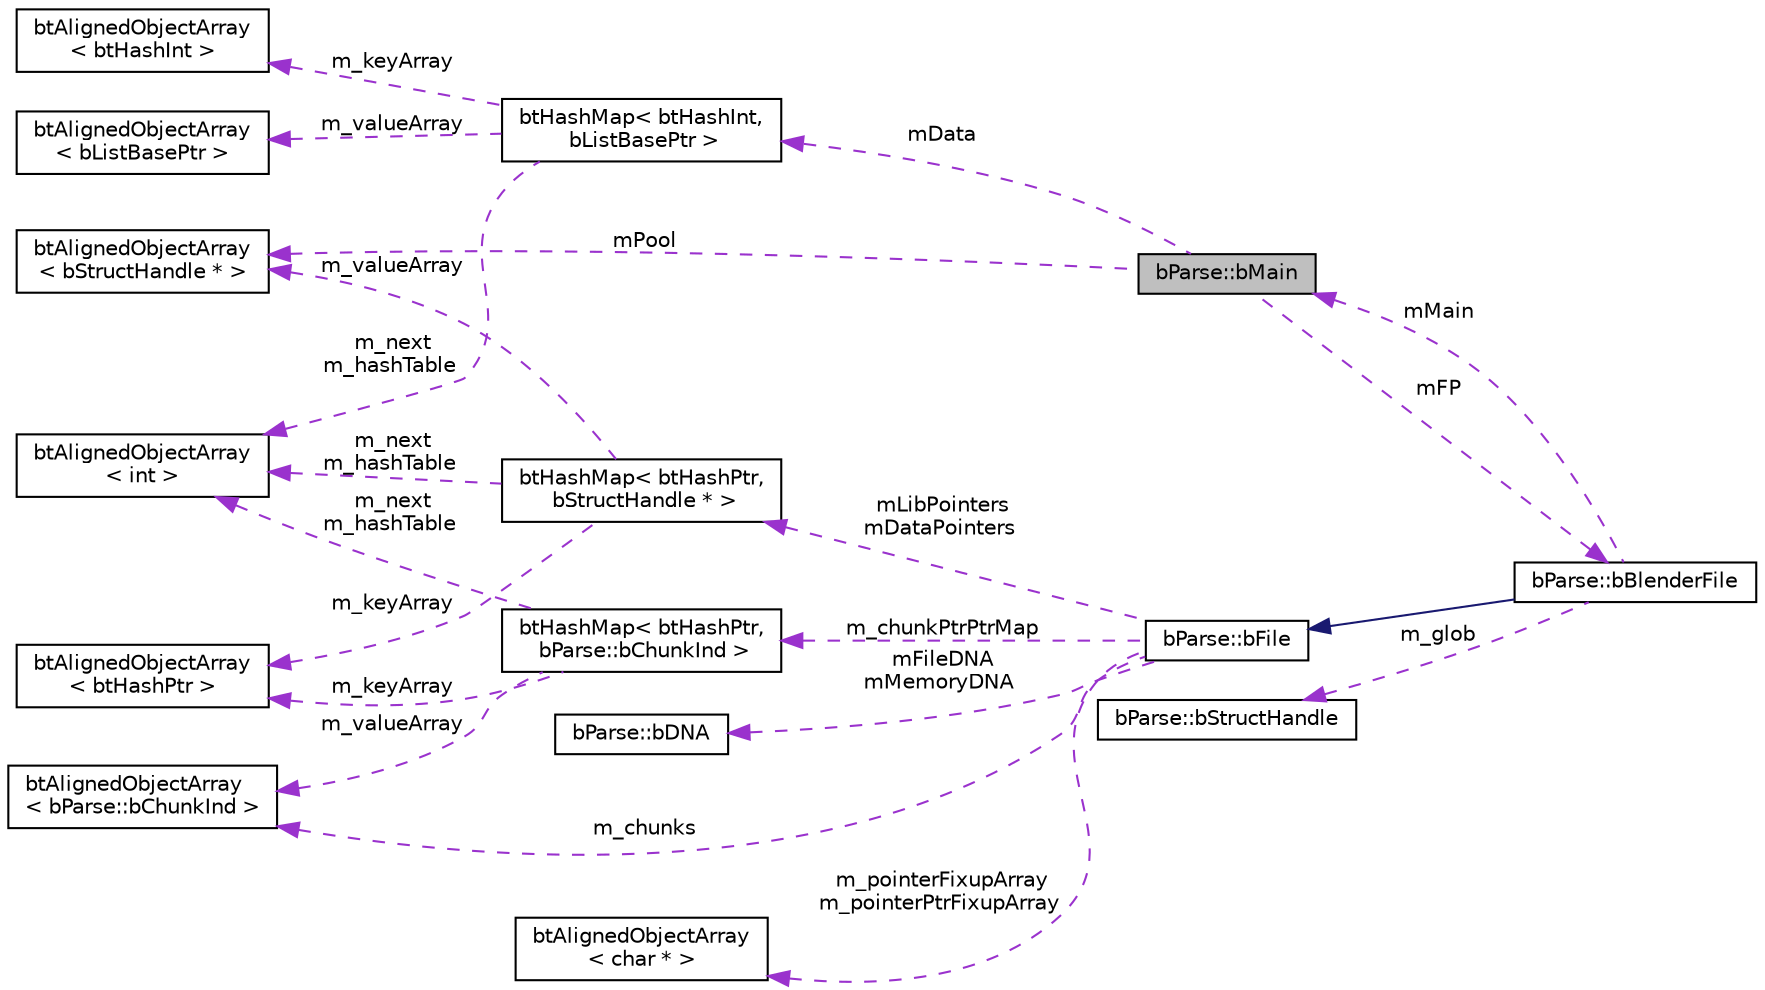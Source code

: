 digraph "bParse::bMain"
{
  edge [fontname="Helvetica",fontsize="10",labelfontname="Helvetica",labelfontsize="10"];
  node [fontname="Helvetica",fontsize="10",shape=record];
  rankdir="LR";
  Node1 [label="bParse::bMain",height=0.2,width=0.4,color="black", fillcolor="grey75", style="filled", fontcolor="black"];
  Node2 -> Node1 [dir="back",color="darkorchid3",fontsize="10",style="dashed",label=" mFP" ,fontname="Helvetica"];
  Node2 [label="bParse::bBlenderFile",height=0.2,width=0.4,color="black", fillcolor="white", style="filled",URL="$classb_parse_1_1b_blender_file.html"];
  Node3 -> Node2 [dir="back",color="midnightblue",fontsize="10",style="solid",fontname="Helvetica"];
  Node3 [label="bParse::bFile",height=0.2,width=0.4,color="black", fillcolor="white", style="filled",URL="$classb_parse_1_1b_file.html"];
  Node4 -> Node3 [dir="back",color="darkorchid3",fontsize="10",style="dashed",label=" mLibPointers\nmDataPointers" ,fontname="Helvetica"];
  Node4 [label="btHashMap\< btHashPtr,\l bStructHandle * \>",height=0.2,width=0.4,color="black", fillcolor="white", style="filled",URL="$classbt_hash_map.html"];
  Node5 -> Node4 [dir="back",color="darkorchid3",fontsize="10",style="dashed",label=" m_keyArray" ,fontname="Helvetica"];
  Node5 [label="btAlignedObjectArray\l\< btHashPtr \>",height=0.2,width=0.4,color="black", fillcolor="white", style="filled",URL="$classbt_aligned_object_array.html"];
  Node6 -> Node4 [dir="back",color="darkorchid3",fontsize="10",style="dashed",label=" m_next\nm_hashTable" ,fontname="Helvetica"];
  Node6 [label="btAlignedObjectArray\l\< int \>",height=0.2,width=0.4,color="black", fillcolor="white", style="filled",URL="$classbt_aligned_object_array.html"];
  Node7 -> Node4 [dir="back",color="darkorchid3",fontsize="10",style="dashed",label=" m_valueArray" ,fontname="Helvetica"];
  Node7 [label="btAlignedObjectArray\l\< bStructHandle * \>",height=0.2,width=0.4,color="black", fillcolor="white", style="filled",URL="$classbt_aligned_object_array.html"];
  Node8 -> Node3 [dir="back",color="darkorchid3",fontsize="10",style="dashed",label=" mFileDNA\nmMemoryDNA" ,fontname="Helvetica"];
  Node8 [label="bParse::bDNA",height=0.2,width=0.4,color="black", fillcolor="white", style="filled",URL="$classb_parse_1_1b_d_n_a.html"];
  Node9 -> Node3 [dir="back",color="darkorchid3",fontsize="10",style="dashed",label=" m_chunks" ,fontname="Helvetica"];
  Node9 [label="btAlignedObjectArray\l\< bParse::bChunkInd \>",height=0.2,width=0.4,color="black", fillcolor="white", style="filled",URL="$classbt_aligned_object_array.html"];
  Node10 -> Node3 [dir="back",color="darkorchid3",fontsize="10",style="dashed",label=" m_pointerFixupArray\nm_pointerPtrFixupArray" ,fontname="Helvetica"];
  Node10 [label="btAlignedObjectArray\l\< char * \>",height=0.2,width=0.4,color="black", fillcolor="white", style="filled",URL="$classbt_aligned_object_array.html"];
  Node11 -> Node3 [dir="back",color="darkorchid3",fontsize="10",style="dashed",label=" m_chunkPtrPtrMap" ,fontname="Helvetica"];
  Node11 [label="btHashMap\< btHashPtr,\l bParse::bChunkInd \>",height=0.2,width=0.4,color="black", fillcolor="white", style="filled",URL="$classbt_hash_map.html"];
  Node5 -> Node11 [dir="back",color="darkorchid3",fontsize="10",style="dashed",label=" m_keyArray" ,fontname="Helvetica"];
  Node9 -> Node11 [dir="back",color="darkorchid3",fontsize="10",style="dashed",label=" m_valueArray" ,fontname="Helvetica"];
  Node6 -> Node11 [dir="back",color="darkorchid3",fontsize="10",style="dashed",label=" m_next\nm_hashTable" ,fontname="Helvetica"];
  Node1 -> Node2 [dir="back",color="darkorchid3",fontsize="10",style="dashed",label=" mMain" ,fontname="Helvetica"];
  Node12 -> Node2 [dir="back",color="darkorchid3",fontsize="10",style="dashed",label=" m_glob" ,fontname="Helvetica"];
  Node12 [label="bParse::bStructHandle",height=0.2,width=0.4,color="black", fillcolor="white", style="filled",URL="$structb_parse_1_1b_struct_handle.html"];
  Node13 -> Node1 [dir="back",color="darkorchid3",fontsize="10",style="dashed",label=" mData" ,fontname="Helvetica"];
  Node13 [label="btHashMap\< btHashInt,\l bListBasePtr \>",height=0.2,width=0.4,color="black", fillcolor="white", style="filled",URL="$classbt_hash_map.html"];
  Node6 -> Node13 [dir="back",color="darkorchid3",fontsize="10",style="dashed",label=" m_next\nm_hashTable" ,fontname="Helvetica"];
  Node14 -> Node13 [dir="back",color="darkorchid3",fontsize="10",style="dashed",label=" m_valueArray" ,fontname="Helvetica"];
  Node14 [label="btAlignedObjectArray\l\< bListBasePtr \>",height=0.2,width=0.4,color="black", fillcolor="white", style="filled",URL="$classbt_aligned_object_array.html"];
  Node15 -> Node13 [dir="back",color="darkorchid3",fontsize="10",style="dashed",label=" m_keyArray" ,fontname="Helvetica"];
  Node15 [label="btAlignedObjectArray\l\< btHashInt \>",height=0.2,width=0.4,color="black", fillcolor="white", style="filled",URL="$classbt_aligned_object_array.html"];
  Node7 -> Node1 [dir="back",color="darkorchid3",fontsize="10",style="dashed",label=" mPool" ,fontname="Helvetica"];
}
